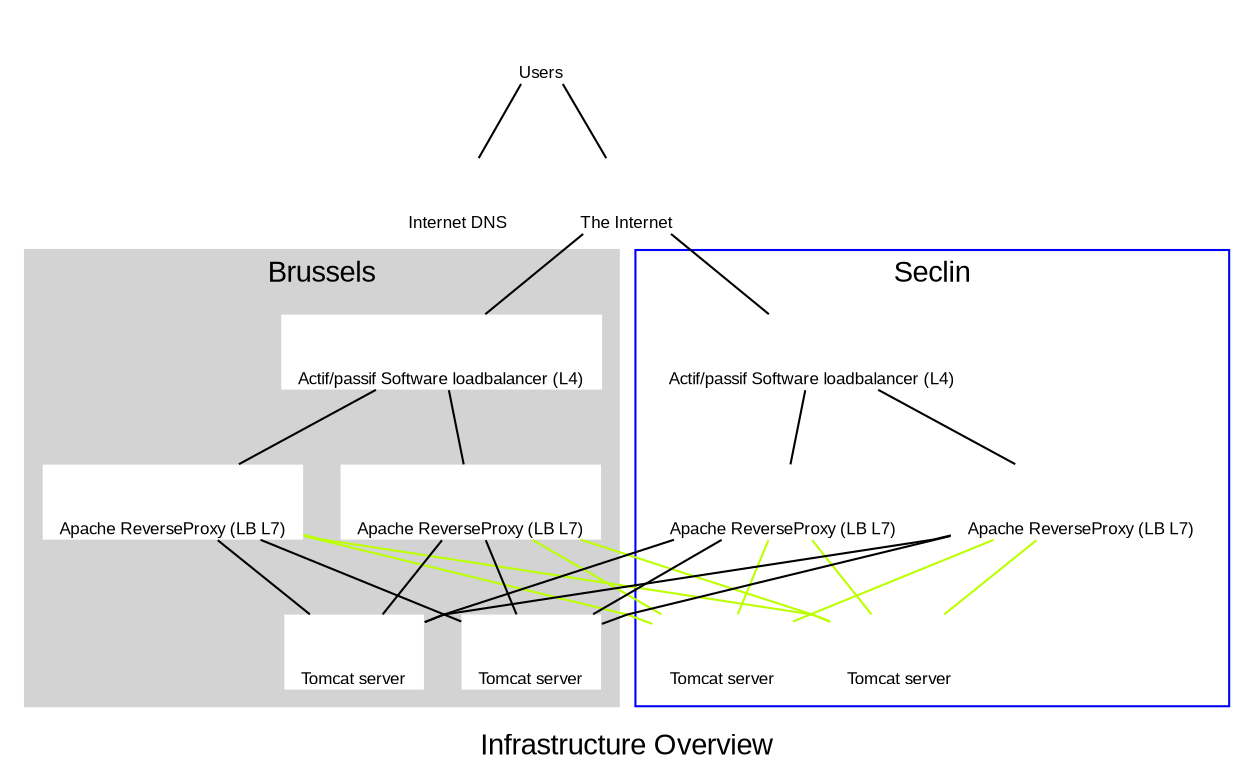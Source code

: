 graph switches {
  // colours for the lines relate to the line speed
  // #00bbff is for gigabit
  // #ffbb00 is for 100Mbit
  // #bbff00 is for 10 Mbit
  
  label="Infrastructure Overview";
  fontname="arial";
  
  node [
    shape=box, 
    fontname="arial",
    fontsize=8,
    style=filled,
    color="#d3edea"
  ];
  splines="compound"
  
//  sw1 [ label="192.168.1.101" shape=none image="images/gigabitSwitch.png" labelloc=b color="#ffffff"];
//  sw2 [ label="192.168.1.100" shape=none image="images/gigabitSwitch.png" labelloc=b color="#ffffff"];
//  sw3 [ label="192.168.1.252" shape=none image="images/gigabitSwitch.png" labelloc=b color="#ffffff"];
//  sw4 [ label="192.168.1.251" shape=none image="images/gigabitSwitch.png" labelloc=b color="#ffffff"];
//  
//
//  router [ label= "192.168.1.250", 
//           shape=none ,
//           image="images/router.png" ,
//           labelloc=b ,
//           color="#ffffff" ];
//
  users_browser  [ label="Users" shape=none image="images/laptop.png" labelloc=b color="#ffffff" ];
  dns [ label="Internet DNS" shape=none image="images/dns.png" labelloc=b color="#ffffff" ];
  bxl_lb [ label="Actif/passif Software loadbalancer (L4)" shape=none image="images/servers.png" labelloc=b color="#ffffff" ];
  bxl_apache1 [ label="Apache ReverseProxy (LB L7)" shape=none image="images/servers.png" labelloc=b color="#ffffff" ];
  bxl_apache2 [ label="Apache ReverseProxy (LB L7)" shape=none image="images/servers.png" labelloc=b color="#ffffff" ];
  
  bxl_tomcat1 [ label="Tomcat server" shape=none image="images/servers.png" labelloc=b color="#ffffff" ];
  bxl_tomcat2 [ label="Tomcat server" shape=none image="images/servers.png" labelloc=b color="#ffffff" ];

  sec_lb [ label="Actif/passif Software loadbalancer (L4)" shape=none image="images/servers.png" labelloc=b color="#ffffff" ];
  sec_apache1 [ label="Apache ReverseProxy (LB L7)" shape=none image="images/servers.png" labelloc=b color="#ffffff" ];
  sec_apache2 [ label="Apache ReverseProxy (LB L7)" shape=none image="images/servers.png" labelloc=b color="#ffffff" ];
  
  sec_tomcat1 [ label="Tomcat server" shape=none image="images/servers.png" labelloc=b color="#ffffff" ];
  sec_tomcat2 [ label="Tomcat server" shape=none image="images/servers.png" labelloc=b color="#ffffff" ];

 

  cloud [ label="The Internet" shape=none, image="images/cloud.png" labelloc=b color="#ffffff"]
  users_browser -- cloud; 
  users_browser -- dns;
  cloud -- bxl_lb;
  cloud -- sec_lb;


  subgraph cluster_0 {
		style=filled;
		color=lightgrey;
		node [style=filled,color=white];
		bxl_lb -- bxl_apache1 ;
		bxl_lb -- bxl_apache2 ;
 //ACTIVE ROUTE 
  		bxl_apache1 -- bxl_tomcat1 ;
  		bxl_apache2 -- bxl_tomcat1 ;
  		bxl_apache1 -- bxl_tomcat2 ;
  		bxl_apache2 -- bxl_tomcat2 ;
		label = "Brussels";
	}

  subgraph cluster_1 {
		node [style=filled];
		sec_lb -- sec_apache1 ;
		sec_lb -- sec_apache2 ;
//PASSIVE ROUTE		
		sec_apache1 -- sec_tomcat1 [color="#bbff00"];
  		sec_apache2 -- sec_tomcat1 [color="#bbff00"];
  		sec_apache1 -- sec_tomcat2 [color="#bbff00"];
  		sec_apache2 -- sec_tomcat2 [color="#bbff00"];
		label = "Seclin";
		color=blue
	}
//ACIVE ROUTE 
  		sec_apache1 -- bxl_tomcat1 ;
  		sec_apache2 -- bxl_tomcat1 ;
  		sec_apache1 -- bxl_tomcat2 ;
  		sec_apache2 -- bxl_tomcat2 ;

//PASSIVE ROUTE FROM BXL
  		bxl_apache1 -- sec_tomcat1 [color="#bbff00"];
  		bxl_apache2 -- sec_tomcat1 [color="#bbff00"];
  		bxl_apache1 -- sec_tomcat2 [color="#bbff00"];
  		bxl_apache2 -- sec_tomcat2 [color="#bbff00"];

}

